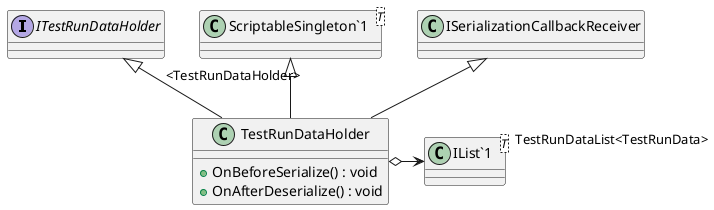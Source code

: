 @startuml
interface ITestRunDataHolder {
}
class TestRunDataHolder {
    + OnBeforeSerialize() : void
    + OnAfterDeserialize() : void
}
class "ScriptableSingleton`1"<T> {
}
class "IList`1"<T> {
}
"ScriptableSingleton`1" "<TestRunDataHolder>" <|-- TestRunDataHolder
ISerializationCallbackReceiver <|-- TestRunDataHolder
ITestRunDataHolder <|-- TestRunDataHolder
TestRunDataHolder o-> "TestRunDataList<TestRunData>" "IList`1"
@enduml
